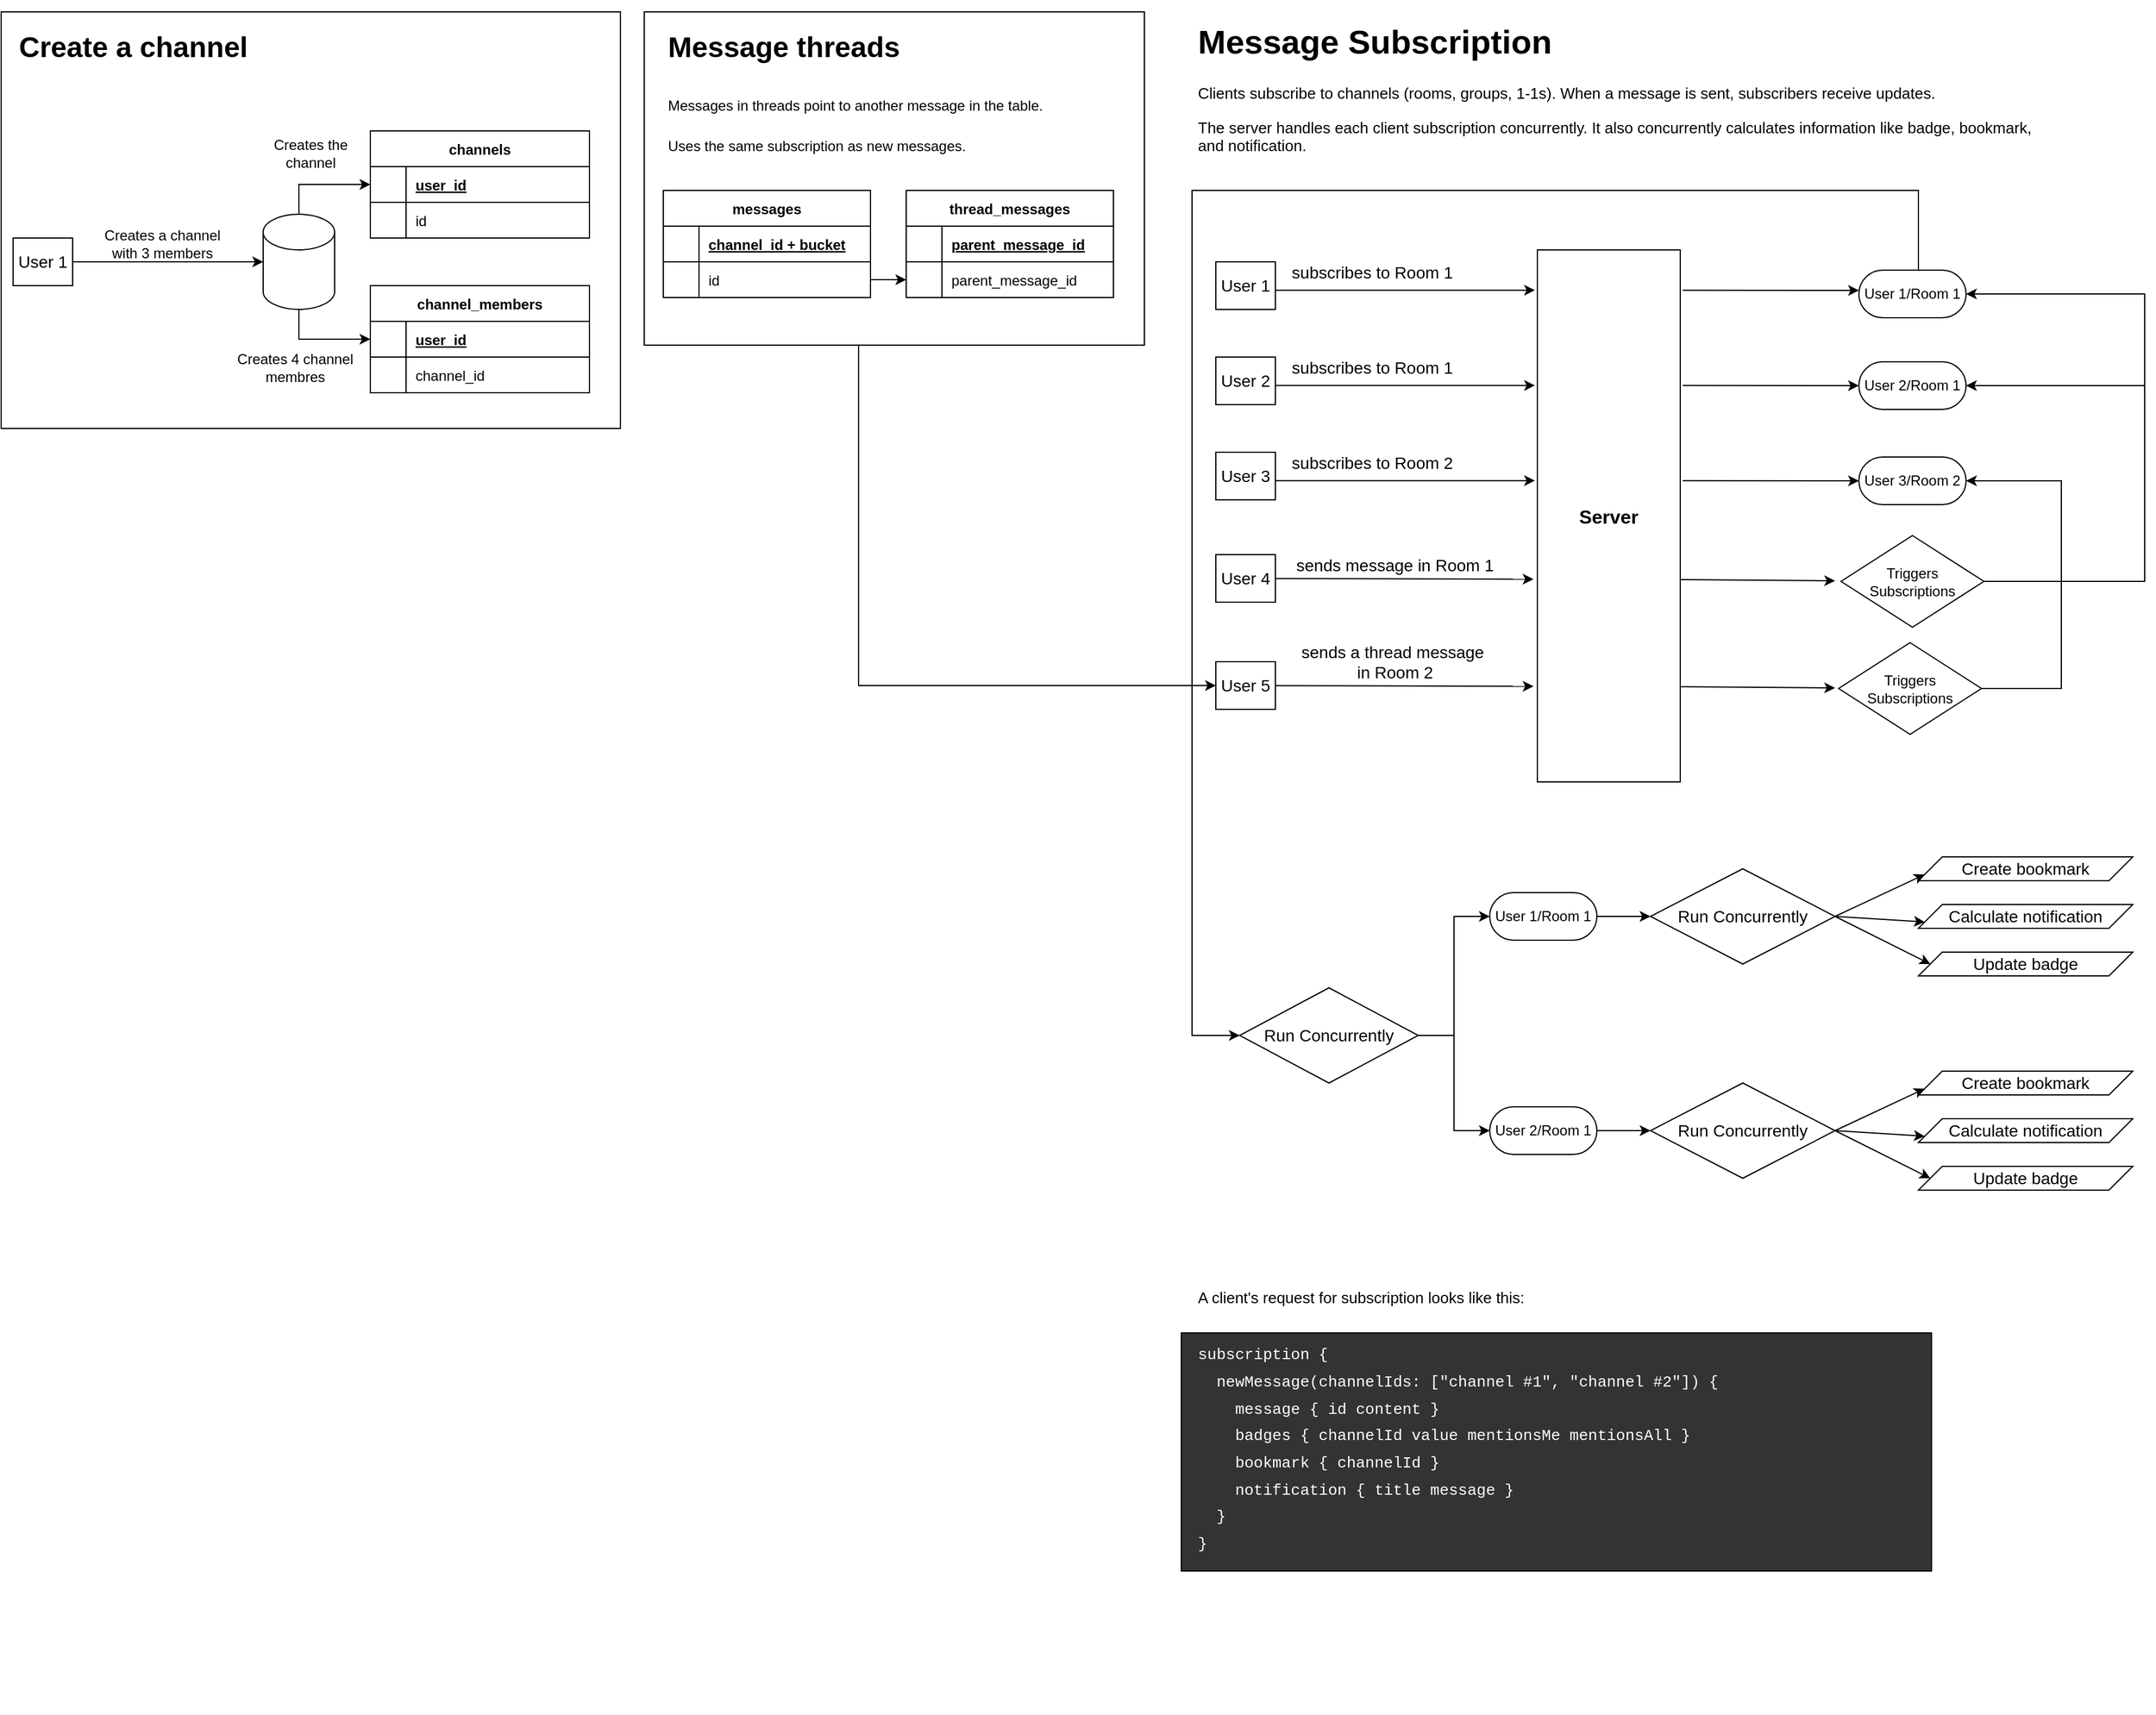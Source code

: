 <mxfile version="14.5.1" type="device"><diagram id="kgpKYQtTHZ0yAKxKKP6v" name="Page-1"><mxGraphModel dx="2646" dy="672" grid="1" gridSize="10" guides="1" tooltips="1" connect="1" arrows="1" fold="1" page="1" pageScale="1" pageWidth="850" pageHeight="1100" math="0" shadow="0"><root><mxCell id="0"/><mxCell id="1" parent="0"/><mxCell id="zxw-X28a9Q4p3G6cOeJy-10" value="" style="rounded=0;whiteSpace=wrap;html=1;fillColor=none;" vertex="1" parent="1"><mxGeometry x="-980" y="10" width="520" height="350" as="geometry"/></mxCell><mxCell id="08Y0YOnCNGVy-pqQsqJH-21" style="edgeStyle=orthogonalEdgeStyle;rounded=0;orthogonalLoop=1;jettySize=auto;html=1;entryX=0;entryY=0.5;entryDx=0;entryDy=0;" parent="1" source="08Y0YOnCNGVy-pqQsqJH-20" target="08Y0YOnCNGVy-pqQsqJH-18" edge="1"><mxGeometry relative="1" as="geometry"><Array as="points"><mxPoint x="-260" y="576"/></Array></mxGeometry></mxCell><mxCell id="08Y0YOnCNGVy-pqQsqJH-20" value="" style="rounded=0;whiteSpace=wrap;html=1;fillColor=none;" parent="1" vertex="1"><mxGeometry x="-440" y="10" width="420" height="280" as="geometry"/></mxCell><mxCell id="FobV05HcqF6CDb4__IpL-115" value="" style="rounded=0;whiteSpace=wrap;html=1;fontSize=14;fillColor=#333333;" parent="1" vertex="1"><mxGeometry x="11" y="1120" width="630" height="200" as="geometry"/></mxCell><mxCell id="FobV05HcqF6CDb4__IpL-54" style="edgeStyle=orthogonalEdgeStyle;rounded=0;orthogonalLoop=1;jettySize=auto;html=1;fontSize=14;entryX=0;entryY=0.5;entryDx=0;entryDy=0;" parent="1" source="3nuBFxr9cyL0pnOWT2aG-6" target="FobV05HcqF6CDb4__IpL-77" edge="1"><mxGeometry relative="1" as="geometry"><mxPoint x="100" y="870" as="targetPoint"/><Array as="points"><mxPoint x="630" y="160"/><mxPoint x="20" y="160"/><mxPoint x="20" y="870"/></Array></mxGeometry></mxCell><mxCell id="3nuBFxr9cyL0pnOWT2aG-6" value="User 1/Room 1" style="rounded=1;whiteSpace=wrap;html=1;arcSize=50;" parent="1" vertex="1"><mxGeometry x="580" y="227" width="90" height="40" as="geometry"/></mxCell><mxCell id="FobV05HcqF6CDb4__IpL-49" style="edgeStyle=orthogonalEdgeStyle;rounded=0;orthogonalLoop=1;jettySize=auto;html=1;fontSize=14;entryX=1;entryY=0.5;entryDx=0;entryDy=0;" parent="1" source="FobV05HcqF6CDb4__IpL-20" target="FobV05HcqF6CDb4__IpL-33" edge="1"><mxGeometry relative="1" as="geometry"><mxPoint x="808" y="357" as="targetPoint"/><Array as="points"><mxPoint x="820" y="488"/><mxPoint x="820" y="324"/></Array></mxGeometry></mxCell><mxCell id="08Y0YOnCNGVy-pqQsqJH-13" style="edgeStyle=orthogonalEdgeStyle;rounded=0;orthogonalLoop=1;jettySize=auto;html=1;entryX=1;entryY=0.5;entryDx=0;entryDy=0;" parent="1" source="FobV05HcqF6CDb4__IpL-20" target="3nuBFxr9cyL0pnOWT2aG-6" edge="1"><mxGeometry relative="1" as="geometry"><Array as="points"><mxPoint x="820" y="488"/><mxPoint x="820" y="247"/></Array></mxGeometry></mxCell><mxCell id="FobV05HcqF6CDb4__IpL-20" value="Triggers&lt;br&gt;Subscriptions" style="rhombus;whiteSpace=wrap;html=1;" parent="1" vertex="1"><mxGeometry x="565" y="450" width="120" height="77" as="geometry"/></mxCell><mxCell id="FobV05HcqF6CDb4__IpL-23" value="&lt;b style=&quot;font-size: 16px;&quot;&gt;Server&lt;/b&gt;" style="rounded=0;whiteSpace=wrap;html=1;fontSize=16;" parent="1" vertex="1"><mxGeometry x="310" y="210" width="120" height="447" as="geometry"/></mxCell><mxCell id="FobV05HcqF6CDb4__IpL-33" value="User 2/Room 1" style="rounded=1;whiteSpace=wrap;html=1;arcSize=50;" parent="1" vertex="1"><mxGeometry x="580" y="304" width="90" height="40" as="geometry"/></mxCell><mxCell id="FobV05HcqF6CDb4__IpL-34" style="edgeStyle=orthogonalEdgeStyle;rounded=0;orthogonalLoop=1;jettySize=auto;html=1;entryX=-0.017;entryY=0.101;entryDx=0;entryDy=0;entryPerimeter=0;fontSize=16;" parent="1" edge="1"><mxGeometry relative="1" as="geometry"><mxPoint x="307.96" y="323.865" as="targetPoint"/><Array as="points"><mxPoint x="248" y="324"/></Array><mxPoint x="80" y="323.9" as="sourcePoint"/></mxGeometry></mxCell><mxCell id="FobV05HcqF6CDb4__IpL-35" value="subscribes to Room 1" style="edgeLabel;html=1;align=center;verticalAlign=middle;resizable=0;points=[];fontSize=14;" parent="FobV05HcqF6CDb4__IpL-34" vertex="1" connectable="0"><mxGeometry x="-0.205" y="-1" relative="1" as="geometry"><mxPoint y="-16" as="offset"/></mxGeometry></mxCell><mxCell id="FobV05HcqF6CDb4__IpL-37" value="" style="endArrow=classic;html=1;fontSize=14;entryX=0;entryY=0.5;entryDx=0;entryDy=0;exitX=1.017;exitY=0.101;exitDx=0;exitDy=0;exitPerimeter=0;" parent="1" target="FobV05HcqF6CDb4__IpL-33" edge="1"><mxGeometry width="50" height="50" relative="1" as="geometry"><mxPoint x="432.04" y="323.865" as="sourcePoint"/><mxPoint x="480" y="374" as="targetPoint"/></mxGeometry></mxCell><mxCell id="FobV05HcqF6CDb4__IpL-38" value="User 3/Room 2" style="rounded=1;whiteSpace=wrap;html=1;arcSize=50;" parent="1" vertex="1"><mxGeometry x="580" y="384" width="90" height="40" as="geometry"/></mxCell><mxCell id="FobV05HcqF6CDb4__IpL-39" style="edgeStyle=orthogonalEdgeStyle;rounded=0;orthogonalLoop=1;jettySize=auto;html=1;entryX=-0.017;entryY=0.101;entryDx=0;entryDy=0;entryPerimeter=0;fontSize=16;" parent="1" edge="1"><mxGeometry relative="1" as="geometry"><mxPoint x="307.96" y="403.865" as="targetPoint"/><Array as="points"><mxPoint x="248" y="404"/></Array><mxPoint x="80" y="403.9" as="sourcePoint"/></mxGeometry></mxCell><mxCell id="FobV05HcqF6CDb4__IpL-40" value="subscribes to Room 2" style="edgeLabel;html=1;align=center;verticalAlign=middle;resizable=0;points=[];fontSize=14;" parent="FobV05HcqF6CDb4__IpL-39" vertex="1" connectable="0"><mxGeometry x="-0.205" y="-1" relative="1" as="geometry"><mxPoint y="-16" as="offset"/></mxGeometry></mxCell><mxCell id="FobV05HcqF6CDb4__IpL-42" value="" style="endArrow=classic;html=1;fontSize=14;entryX=0;entryY=0.5;entryDx=0;entryDy=0;exitX=1.017;exitY=0.101;exitDx=0;exitDy=0;exitPerimeter=0;" parent="1" target="FobV05HcqF6CDb4__IpL-38" edge="1"><mxGeometry width="50" height="50" relative="1" as="geometry"><mxPoint x="432.04" y="403.865" as="sourcePoint"/><mxPoint x="480" y="454" as="targetPoint"/></mxGeometry></mxCell><mxCell id="FobV05HcqF6CDb4__IpL-43" style="edgeStyle=orthogonalEdgeStyle;rounded=0;orthogonalLoop=1;jettySize=auto;html=1;entryX=-0.017;entryY=0.101;entryDx=0;entryDy=0;entryPerimeter=0;fontSize=16;" parent="1" edge="1"><mxGeometry relative="1" as="geometry"><mxPoint x="307.96" y="243.865" as="targetPoint"/><Array as="points"><mxPoint x="248" y="244"/></Array><mxPoint x="80" y="243.9" as="sourcePoint"/></mxGeometry></mxCell><mxCell id="FobV05HcqF6CDb4__IpL-44" value="subscribes to Room 1" style="edgeLabel;html=1;align=center;verticalAlign=middle;resizable=0;points=[];fontSize=14;" parent="FobV05HcqF6CDb4__IpL-43" vertex="1" connectable="0"><mxGeometry x="-0.205" y="-1" relative="1" as="geometry"><mxPoint y="-16" as="offset"/></mxGeometry></mxCell><mxCell id="FobV05HcqF6CDb4__IpL-45" value="" style="endArrow=classic;html=1;fontSize=14;entryX=0;entryY=0.5;entryDx=0;entryDy=0;exitX=1.017;exitY=0.101;exitDx=0;exitDy=0;exitPerimeter=0;" parent="1" edge="1"><mxGeometry width="50" height="50" relative="1" as="geometry"><mxPoint x="432.04" y="243.865" as="sourcePoint"/><mxPoint x="580" y="244" as="targetPoint"/></mxGeometry></mxCell><mxCell id="FobV05HcqF6CDb4__IpL-47" value="" style="endArrow=classic;html=1;fontSize=14;entryX=-0.027;entryY=0.941;entryDx=0;entryDy=0;entryPerimeter=0;" parent="1" source="FobV05HcqF6CDb4__IpL-61" edge="1"><mxGeometry width="50" height="50" relative="1" as="geometry"><mxPoint x="160" y="488" as="sourcePoint"/><mxPoint x="306.76" y="486.627" as="targetPoint"/></mxGeometry></mxCell><mxCell id="FobV05HcqF6CDb4__IpL-62" value="sends message in Room 1" style="edgeLabel;html=1;align=center;verticalAlign=middle;resizable=0;points=[];fontSize=14;" parent="FobV05HcqF6CDb4__IpL-47" vertex="1" connectable="0"><mxGeometry x="-0.661" relative="1" as="geometry"><mxPoint x="63" y="-11" as="offset"/></mxGeometry></mxCell><mxCell id="FobV05HcqF6CDb4__IpL-48" value="" style="endArrow=classic;html=1;fontSize=14;" parent="1" edge="1"><mxGeometry width="50" height="50" relative="1" as="geometry"><mxPoint x="430" y="487" as="sourcePoint"/><mxPoint x="560" y="488" as="targetPoint"/></mxGeometry></mxCell><mxCell id="FobV05HcqF6CDb4__IpL-101" style="edgeStyle=orthogonalEdgeStyle;rounded=0;orthogonalLoop=1;jettySize=auto;html=1;entryX=0;entryY=0.5;entryDx=0;entryDy=0;fontSize=14;" parent="1" source="FobV05HcqF6CDb4__IpL-52" target="FobV05HcqF6CDb4__IpL-97" edge="1"><mxGeometry relative="1" as="geometry"/></mxCell><mxCell id="FobV05HcqF6CDb4__IpL-52" value="User 1/Room 1" style="rounded=1;whiteSpace=wrap;html=1;arcSize=50;" parent="1" vertex="1"><mxGeometry x="270" y="750" width="90" height="40" as="geometry"/></mxCell><mxCell id="FobV05HcqF6CDb4__IpL-53" value="User 2/Room 1" style="rounded=1;whiteSpace=wrap;html=1;arcSize=50;" parent="1" vertex="1"><mxGeometry x="270" y="930" width="90" height="40" as="geometry"/></mxCell><mxCell id="FobV05HcqF6CDb4__IpL-58" value="User 1" style="rounded=0;whiteSpace=wrap;html=1;fontSize=14;" parent="1" vertex="1"><mxGeometry x="40" y="220" width="50" height="40" as="geometry"/></mxCell><mxCell id="FobV05HcqF6CDb4__IpL-59" value="User 2" style="rounded=0;whiteSpace=wrap;html=1;fontSize=14;" parent="1" vertex="1"><mxGeometry x="40" y="300" width="50" height="40" as="geometry"/></mxCell><mxCell id="FobV05HcqF6CDb4__IpL-60" value="User 3" style="rounded=0;whiteSpace=wrap;html=1;fontSize=14;" parent="1" vertex="1"><mxGeometry x="40" y="380" width="50" height="40" as="geometry"/></mxCell><mxCell id="FobV05HcqF6CDb4__IpL-61" value="User 4" style="rounded=0;whiteSpace=wrap;html=1;fontSize=14;" parent="1" vertex="1"><mxGeometry x="40" y="466" width="50" height="40" as="geometry"/></mxCell><mxCell id="FobV05HcqF6CDb4__IpL-79" style="edgeStyle=orthogonalEdgeStyle;rounded=0;orthogonalLoop=1;jettySize=auto;html=1;entryX=0;entryY=0.5;entryDx=0;entryDy=0;fontSize=14;" parent="1" source="FobV05HcqF6CDb4__IpL-77" target="FobV05HcqF6CDb4__IpL-53" edge="1"><mxGeometry relative="1" as="geometry"/></mxCell><mxCell id="FobV05HcqF6CDb4__IpL-80" style="edgeStyle=orthogonalEdgeStyle;rounded=0;orthogonalLoop=1;jettySize=auto;html=1;entryX=0;entryY=0.5;entryDx=0;entryDy=0;fontSize=14;" parent="1" source="FobV05HcqF6CDb4__IpL-77" target="FobV05HcqF6CDb4__IpL-52" edge="1"><mxGeometry relative="1" as="geometry"/></mxCell><mxCell id="FobV05HcqF6CDb4__IpL-77" value="Run Concurrently" style="rhombus;whiteSpace=wrap;html=1;fontSize=14;" parent="1" vertex="1"><mxGeometry x="60" y="830" width="150" height="80" as="geometry"/></mxCell><mxCell id="FobV05HcqF6CDb4__IpL-81" value="Create bookmark" style="shape=parallelogram;perimeter=parallelogramPerimeter;whiteSpace=wrap;html=1;fixedSize=1;fontSize=14;" parent="1" vertex="1"><mxGeometry x="630" y="720" width="180" height="20" as="geometry"/></mxCell><mxCell id="FobV05HcqF6CDb4__IpL-82" value="Calculate notification" style="shape=parallelogram;perimeter=parallelogramPerimeter;whiteSpace=wrap;html=1;fixedSize=1;fontSize=14;" parent="1" vertex="1"><mxGeometry x="630" y="760" width="180" height="20" as="geometry"/></mxCell><mxCell id="FobV05HcqF6CDb4__IpL-83" value="Update badge" style="shape=parallelogram;perimeter=parallelogramPerimeter;whiteSpace=wrap;html=1;fixedSize=1;fontSize=14;" parent="1" vertex="1"><mxGeometry x="630" y="800" width="180" height="20" as="geometry"/></mxCell><mxCell id="FobV05HcqF6CDb4__IpL-97" value="Run Concurrently" style="rhombus;whiteSpace=wrap;html=1;fontSize=14;" parent="1" vertex="1"><mxGeometry x="405" y="730" width="155" height="80" as="geometry"/></mxCell><mxCell id="FobV05HcqF6CDb4__IpL-98" value="" style="endArrow=classic;html=1;fontSize=14;entryX=0;entryY=0.75;entryDx=0;entryDy=0;exitX=1;exitY=0.5;exitDx=0;exitDy=0;" parent="1" source="FobV05HcqF6CDb4__IpL-97" target="FobV05HcqF6CDb4__IpL-81" edge="1"><mxGeometry width="50" height="50" relative="1" as="geometry"><mxPoint x="420" y="870" as="sourcePoint"/><mxPoint x="470" y="820" as="targetPoint"/></mxGeometry></mxCell><mxCell id="FobV05HcqF6CDb4__IpL-99" value="" style="endArrow=classic;html=1;fontSize=14;entryX=0;entryY=0.75;entryDx=0;entryDy=0;exitX=1;exitY=0.5;exitDx=0;exitDy=0;" parent="1" source="FobV05HcqF6CDb4__IpL-97" target="FobV05HcqF6CDb4__IpL-82" edge="1"><mxGeometry width="50" height="50" relative="1" as="geometry"><mxPoint x="550" y="830" as="sourcePoint"/><mxPoint x="600" y="780" as="targetPoint"/></mxGeometry></mxCell><mxCell id="FobV05HcqF6CDb4__IpL-100" value="" style="endArrow=classic;html=1;fontSize=14;entryX=0;entryY=0.5;entryDx=0;entryDy=0;exitX=1;exitY=0.5;exitDx=0;exitDy=0;" parent="1" source="FobV05HcqF6CDb4__IpL-97" target="FobV05HcqF6CDb4__IpL-83" edge="1"><mxGeometry width="50" height="50" relative="1" as="geometry"><mxPoint x="420" y="870" as="sourcePoint"/><mxPoint x="470" y="820" as="targetPoint"/></mxGeometry></mxCell><mxCell id="FobV05HcqF6CDb4__IpL-102" style="edgeStyle=orthogonalEdgeStyle;rounded=0;orthogonalLoop=1;jettySize=auto;html=1;entryX=0;entryY=0.5;entryDx=0;entryDy=0;fontSize=14;exitX=1;exitY=0.5;exitDx=0;exitDy=0;" parent="1" source="FobV05HcqF6CDb4__IpL-53" target="FobV05HcqF6CDb4__IpL-106" edge="1"><mxGeometry relative="1" as="geometry"><mxPoint x="380" y="950" as="sourcePoint"/></mxGeometry></mxCell><mxCell id="FobV05HcqF6CDb4__IpL-103" value="Create bookmark" style="shape=parallelogram;perimeter=parallelogramPerimeter;whiteSpace=wrap;html=1;fixedSize=1;fontSize=14;" parent="1" vertex="1"><mxGeometry x="630" y="900" width="180" height="20" as="geometry"/></mxCell><mxCell id="FobV05HcqF6CDb4__IpL-104" value="Calculate notification" style="shape=parallelogram;perimeter=parallelogramPerimeter;whiteSpace=wrap;html=1;fixedSize=1;fontSize=14;" parent="1" vertex="1"><mxGeometry x="630" y="940" width="180" height="20" as="geometry"/></mxCell><mxCell id="FobV05HcqF6CDb4__IpL-105" value="Update badge" style="shape=parallelogram;perimeter=parallelogramPerimeter;whiteSpace=wrap;html=1;fixedSize=1;fontSize=14;" parent="1" vertex="1"><mxGeometry x="630" y="980" width="180" height="20" as="geometry"/></mxCell><mxCell id="FobV05HcqF6CDb4__IpL-106" value="Run Concurrently" style="rhombus;whiteSpace=wrap;html=1;fontSize=14;" parent="1" vertex="1"><mxGeometry x="405" y="910" width="155" height="80" as="geometry"/></mxCell><mxCell id="FobV05HcqF6CDb4__IpL-107" value="" style="endArrow=classic;html=1;fontSize=14;entryX=0;entryY=0.75;entryDx=0;entryDy=0;exitX=1;exitY=0.5;exitDx=0;exitDy=0;" parent="1" source="FobV05HcqF6CDb4__IpL-106" target="FobV05HcqF6CDb4__IpL-103" edge="1"><mxGeometry width="50" height="50" relative="1" as="geometry"><mxPoint x="420" y="1050" as="sourcePoint"/><mxPoint x="470" y="1000" as="targetPoint"/></mxGeometry></mxCell><mxCell id="FobV05HcqF6CDb4__IpL-108" value="" style="endArrow=classic;html=1;fontSize=14;entryX=0;entryY=0.75;entryDx=0;entryDy=0;exitX=1;exitY=0.5;exitDx=0;exitDy=0;" parent="1" source="FobV05HcqF6CDb4__IpL-106" target="FobV05HcqF6CDb4__IpL-104" edge="1"><mxGeometry width="50" height="50" relative="1" as="geometry"><mxPoint x="550" y="1010" as="sourcePoint"/><mxPoint x="600" y="960" as="targetPoint"/></mxGeometry></mxCell><mxCell id="FobV05HcqF6CDb4__IpL-109" value="" style="endArrow=classic;html=1;fontSize=14;entryX=0;entryY=0.5;entryDx=0;entryDy=0;exitX=1;exitY=0.5;exitDx=0;exitDy=0;" parent="1" source="FobV05HcqF6CDb4__IpL-106" target="FobV05HcqF6CDb4__IpL-105" edge="1"><mxGeometry width="50" height="50" relative="1" as="geometry"><mxPoint x="420" y="1050" as="sourcePoint"/><mxPoint x="470" y="1000" as="targetPoint"/></mxGeometry></mxCell><mxCell id="FobV05HcqF6CDb4__IpL-110" value="&lt;p style=&quot;line-height: 90%&quot;&gt;&lt;/p&gt;&lt;h1&gt;Message Subscription&amp;nbsp;&lt;/h1&gt;&lt;p style=&quot;font-size: 13px&quot;&gt;&lt;font style=&quot;font-size: 13px&quot;&gt;Clients subscribe to channels (rooms, groups, 1-1s).&amp;nbsp;&lt;span&gt;When a message is sent, subscribers&lt;/span&gt;&lt;span&gt;&amp;nbsp;receive updates.&lt;/span&gt;&lt;/font&gt;&lt;/p&gt;&lt;p style=&quot;font-size: 13px&quot;&gt;&lt;font style=&quot;font-size: 13px&quot;&gt;The server handles each client subscription concurrently. It also concurrently calculates information like badge, bookmark, and notification.&lt;/font&gt;&lt;/p&gt;&lt;p&gt;&lt;/p&gt;" style="text;html=1;strokeColor=none;fillColor=none;spacing=5;spacingTop=-20;whiteSpace=wrap;overflow=hidden;rounded=0;fontSize=14;" parent="1" vertex="1"><mxGeometry x="20" y="10" width="730" height="130" as="geometry"/></mxCell><mxCell id="FobV05HcqF6CDb4__IpL-112" value="&lt;p style=&quot;line-height: 0%&quot;&gt;&lt;/p&gt;&lt;h1 style=&quot;line-height: 100% ; font-size: 13px&quot;&gt;&lt;font style=&quot;font-size: 13px ; font-weight: normal&quot;&gt;A client's request for subscription looks like this:&lt;/font&gt;&lt;/h1&gt;&lt;div&gt;&lt;font style=&quot;font-size: 13px ; font-weight: normal&quot;&gt;&lt;br&gt;&lt;/font&gt;&lt;/div&gt;&lt;h1 style=&quot;line-height: 100% ; font-size: 13px&quot;&gt;&lt;font style=&quot;font-size: 13px ; font-weight: normal&quot; face=&quot;Courier New&quot; color=&quot;#ffffff&quot;&gt;subscription {&lt;/font&gt;&lt;/h1&gt;&lt;h1 style=&quot;line-height: 100% ; font-size: 13px&quot;&gt;&lt;font style=&quot;font-size: 13px ; font-weight: normal&quot; face=&quot;Courier New&quot; color=&quot;#ffffff&quot;&gt;&amp;nbsp; newMessage(channelIds: [&quot;channel #1&quot;, &quot;channel #2&quot;]) {&lt;/font&gt;&lt;/h1&gt;&lt;h1 style=&quot;line-height: 100% ; font-size: 13px&quot;&gt;&lt;font style=&quot;font-size: 13px ; font-weight: normal&quot; face=&quot;Courier New&quot; color=&quot;#ffffff&quot;&gt;&amp;nbsp; &amp;nbsp; message { id content }&lt;/font&gt;&lt;/h1&gt;&lt;h1 style=&quot;line-height: 100% ; font-size: 13px&quot;&gt;&lt;font style=&quot;font-size: 13px ; font-weight: normal&quot; face=&quot;Courier New&quot; color=&quot;#ffffff&quot;&gt;&amp;nbsp; &amp;nbsp; badges { channelId value mentionsMe mentionsAll }&lt;/font&gt;&lt;/h1&gt;&lt;h1 style=&quot;line-height: 100% ; font-size: 13px&quot;&gt;&lt;font style=&quot;font-size: 13px ; font-weight: normal&quot; face=&quot;Courier New&quot; color=&quot;#ffffff&quot;&gt;&amp;nbsp; &amp;nbsp; bookmark { channelId }&lt;/font&gt;&lt;/h1&gt;&lt;h1 style=&quot;line-height: 100% ; font-size: 13px&quot;&gt;&lt;font style=&quot;font-size: 13px ; font-weight: normal&quot; face=&quot;Courier New&quot; color=&quot;#ffffff&quot;&gt;&amp;nbsp; &amp;nbsp; notification { title message }&lt;/font&gt;&lt;/h1&gt;&lt;h1 style=&quot;line-height: 100% ; font-size: 13px&quot;&gt;&lt;font style=&quot;font-size: 13px ; font-weight: normal&quot; face=&quot;Courier New&quot; color=&quot;#ffffff&quot;&gt;&amp;nbsp; }&lt;/font&gt;&lt;/h1&gt;&lt;h1 style=&quot;line-height: 100% ; font-size: 13px&quot;&gt;&lt;font style=&quot;font-size: 13px ; font-weight: normal&quot; face=&quot;Courier New&quot; color=&quot;#ffffff&quot;&gt;}&lt;/font&gt;&lt;/h1&gt;&lt;div style=&quot;font-size: 13px&quot;&gt;&lt;br&gt;&lt;/div&gt;&lt;p&gt;&lt;/p&gt;" style="text;html=1;strokeColor=none;fillColor=none;spacing=5;spacingTop=-20;whiteSpace=wrap;overflow=hidden;rounded=0;fontSize=14;" parent="1" vertex="1"><mxGeometry x="20" y="1080" width="740" height="360" as="geometry"/></mxCell><mxCell id="08Y0YOnCNGVy-pqQsqJH-1" value="messages" style="shape=table;startSize=30;container=1;collapsible=1;childLayout=tableLayout;fixedRows=1;rowLines=0;fontStyle=1;align=center;resizeLast=1;" parent="1" vertex="1"><mxGeometry x="-424" y="160" width="174" height="90" as="geometry"><mxRectangle x="70" y="50" width="90" height="30" as="alternateBounds"/></mxGeometry></mxCell><mxCell id="08Y0YOnCNGVy-pqQsqJH-2" value="" style="shape=partialRectangle;collapsible=0;dropTarget=0;pointerEvents=0;fillColor=none;points=[[0,0.5],[1,0.5]];portConstraint=eastwest;top=0;left=0;right=0;bottom=1;" parent="08Y0YOnCNGVy-pqQsqJH-1" vertex="1"><mxGeometry y="30" width="174" height="30" as="geometry"/></mxCell><mxCell id="08Y0YOnCNGVy-pqQsqJH-3" value="" style="shape=partialRectangle;overflow=hidden;connectable=0;fillColor=none;top=0;left=0;bottom=0;right=0;fontStyle=1;" parent="08Y0YOnCNGVy-pqQsqJH-2" vertex="1"><mxGeometry width="30" height="30" as="geometry"/></mxCell><mxCell id="08Y0YOnCNGVy-pqQsqJH-4" value="channel_id + bucket" style="shape=partialRectangle;overflow=hidden;connectable=0;fillColor=none;top=0;left=0;bottom=0;right=0;align=left;spacingLeft=6;fontStyle=5;" parent="08Y0YOnCNGVy-pqQsqJH-2" vertex="1"><mxGeometry x="30" width="144" height="30" as="geometry"/></mxCell><mxCell id="08Y0YOnCNGVy-pqQsqJH-5" value="" style="shape=partialRectangle;collapsible=0;dropTarget=0;pointerEvents=0;fillColor=none;points=[[0,0.5],[1,0.5]];portConstraint=eastwest;top=0;left=0;right=0;bottom=0;" parent="08Y0YOnCNGVy-pqQsqJH-1" vertex="1"><mxGeometry y="60" width="174" height="30" as="geometry"/></mxCell><mxCell id="08Y0YOnCNGVy-pqQsqJH-6" value="" style="shape=partialRectangle;overflow=hidden;connectable=0;fillColor=none;top=0;left=0;bottom=0;right=0;" parent="08Y0YOnCNGVy-pqQsqJH-5" vertex="1"><mxGeometry width="30" height="30" as="geometry"/></mxCell><mxCell id="08Y0YOnCNGVy-pqQsqJH-7" value="id" style="shape=partialRectangle;overflow=hidden;connectable=0;fillColor=none;top=0;left=0;bottom=0;right=0;align=left;spacingLeft=6;" parent="08Y0YOnCNGVy-pqQsqJH-5" vertex="1"><mxGeometry x="30" width="144" height="30" as="geometry"/></mxCell><mxCell id="08Y0YOnCNGVy-pqQsqJH-12" value="&lt;h1&gt;&lt;span&gt;Message threads&lt;/span&gt;&lt;/h1&gt;&lt;h1&gt;&lt;span style=&quot;font-size: 12px ; font-weight: normal&quot;&gt;Messages in threads point to another message in the table.&lt;/span&gt;&lt;br&gt;&lt;/h1&gt;&lt;div&gt;Uses the same subscription as new messages.&lt;/div&gt;" style="text;html=1;strokeColor=none;fillColor=none;spacing=5;spacingTop=-20;whiteSpace=wrap;overflow=hidden;rounded=0;" parent="1" vertex="1"><mxGeometry x="-425" y="20" width="351" height="110" as="geometry"/></mxCell><mxCell id="08Y0YOnCNGVy-pqQsqJH-19" style="edgeStyle=orthogonalEdgeStyle;rounded=0;orthogonalLoop=1;jettySize=auto;html=1;entryX=1;entryY=0.5;entryDx=0;entryDy=0;" parent="1" source="08Y0YOnCNGVy-pqQsqJH-14" target="FobV05HcqF6CDb4__IpL-38" edge="1"><mxGeometry relative="1" as="geometry"><Array as="points"><mxPoint x="750" y="579"/><mxPoint x="750" y="404"/></Array></mxGeometry></mxCell><mxCell id="08Y0YOnCNGVy-pqQsqJH-14" value="Triggers&lt;br&gt;Subscriptions" style="rhombus;whiteSpace=wrap;html=1;" parent="1" vertex="1"><mxGeometry x="563" y="540" width="120" height="77" as="geometry"/></mxCell><mxCell id="08Y0YOnCNGVy-pqQsqJH-15" value="" style="endArrow=classic;html=1;fontSize=14;entryX=-0.027;entryY=0.941;entryDx=0;entryDy=0;entryPerimeter=0;" parent="1" source="08Y0YOnCNGVy-pqQsqJH-18" edge="1"><mxGeometry width="50" height="50" relative="1" as="geometry"><mxPoint x="160" y="578" as="sourcePoint"/><mxPoint x="306.76" y="576.627" as="targetPoint"/></mxGeometry></mxCell><mxCell id="08Y0YOnCNGVy-pqQsqJH-16" value="sends a thread message&amp;nbsp;&lt;br&gt;in Room 2" style="edgeLabel;html=1;align=center;verticalAlign=middle;resizable=0;points=[];fontSize=14;" parent="08Y0YOnCNGVy-pqQsqJH-15" vertex="1" connectable="0"><mxGeometry x="-0.661" relative="1" as="geometry"><mxPoint x="63" y="-20" as="offset"/></mxGeometry></mxCell><mxCell id="08Y0YOnCNGVy-pqQsqJH-17" value="" style="endArrow=classic;html=1;fontSize=14;" parent="1" edge="1"><mxGeometry width="50" height="50" relative="1" as="geometry"><mxPoint x="430" y="577" as="sourcePoint"/><mxPoint x="560" y="578" as="targetPoint"/></mxGeometry></mxCell><mxCell id="08Y0YOnCNGVy-pqQsqJH-18" value="User 5" style="rounded=0;whiteSpace=wrap;html=1;fontSize=14;" parent="1" vertex="1"><mxGeometry x="40" y="556" width="50" height="40" as="geometry"/></mxCell><mxCell id="Nzm-vNCyW69MDgCYoFLC-15" value="channels" style="shape=table;startSize=30;container=1;collapsible=1;childLayout=tableLayout;fixedRows=1;rowLines=0;fontStyle=1;align=center;resizeLast=1;" parent="1" vertex="1"><mxGeometry x="-670" y="110" width="184" height="90" as="geometry"><mxRectangle x="70" y="50" width="90" height="30" as="alternateBounds"/></mxGeometry></mxCell><mxCell id="Nzm-vNCyW69MDgCYoFLC-16" value="" style="shape=partialRectangle;collapsible=0;dropTarget=0;pointerEvents=0;fillColor=none;points=[[0,0.5],[1,0.5]];portConstraint=eastwest;top=0;left=0;right=0;bottom=1;" parent="Nzm-vNCyW69MDgCYoFLC-15" vertex="1"><mxGeometry y="30" width="184" height="30" as="geometry"/></mxCell><mxCell id="Nzm-vNCyW69MDgCYoFLC-17" value="" style="shape=partialRectangle;overflow=hidden;connectable=0;fillColor=none;top=0;left=0;bottom=0;right=0;fontStyle=1;" parent="Nzm-vNCyW69MDgCYoFLC-16" vertex="1"><mxGeometry width="30" height="30" as="geometry"/></mxCell><mxCell id="Nzm-vNCyW69MDgCYoFLC-18" value="user_id" style="shape=partialRectangle;overflow=hidden;connectable=0;fillColor=none;top=0;left=0;bottom=0;right=0;align=left;spacingLeft=6;fontStyle=5;" parent="Nzm-vNCyW69MDgCYoFLC-16" vertex="1"><mxGeometry x="30" width="154" height="30" as="geometry"/></mxCell><mxCell id="Nzm-vNCyW69MDgCYoFLC-19" value="" style="shape=partialRectangle;collapsible=0;dropTarget=0;pointerEvents=0;fillColor=none;points=[[0,0.5],[1,0.5]];portConstraint=eastwest;top=0;left=0;right=0;bottom=0;" parent="Nzm-vNCyW69MDgCYoFLC-15" vertex="1"><mxGeometry y="60" width="184" height="30" as="geometry"/></mxCell><mxCell id="Nzm-vNCyW69MDgCYoFLC-20" value="" style="shape=partialRectangle;overflow=hidden;connectable=0;fillColor=none;top=0;left=0;bottom=0;right=0;" parent="Nzm-vNCyW69MDgCYoFLC-19" vertex="1"><mxGeometry width="30" height="30" as="geometry"/></mxCell><mxCell id="Nzm-vNCyW69MDgCYoFLC-21" value="id" style="shape=partialRectangle;overflow=hidden;connectable=0;fillColor=none;top=0;left=0;bottom=0;right=0;align=left;spacingLeft=6;" parent="Nzm-vNCyW69MDgCYoFLC-19" vertex="1"><mxGeometry x="30" width="154" height="30" as="geometry"/></mxCell><mxCell id="Nzm-vNCyW69MDgCYoFLC-26" value="&lt;h1&gt;&lt;span&gt;Create a channel&lt;/span&gt;&lt;/h1&gt;" style="text;html=1;strokeColor=none;fillColor=none;spacing=5;spacingTop=-20;whiteSpace=wrap;overflow=hidden;rounded=0;" parent="1" vertex="1"><mxGeometry x="-970" y="20" width="490" height="50" as="geometry"/></mxCell><mxCell id="Nzm-vNCyW69MDgCYoFLC-31" style="edgeStyle=orthogonalEdgeStyle;rounded=0;orthogonalLoop=1;jettySize=auto;html=1;entryX=0;entryY=0.5;entryDx=0;entryDy=0;entryPerimeter=0;" parent="1" source="Nzm-vNCyW69MDgCYoFLC-28" target="Nzm-vNCyW69MDgCYoFLC-30" edge="1"><mxGeometry relative="1" as="geometry"/></mxCell><mxCell id="Nzm-vNCyW69MDgCYoFLC-28" value="User 1" style="rounded=0;whiteSpace=wrap;html=1;fontSize=14;" parent="1" vertex="1"><mxGeometry x="-970" y="200" width="50" height="40" as="geometry"/></mxCell><mxCell id="zxw-X28a9Q4p3G6cOeJy-22" style="edgeStyle=orthogonalEdgeStyle;rounded=0;orthogonalLoop=1;jettySize=auto;html=1;entryX=0;entryY=0.5;entryDx=0;entryDy=0;" edge="1" parent="1" source="Nzm-vNCyW69MDgCYoFLC-30" target="Nzm-vNCyW69MDgCYoFLC-16"><mxGeometry relative="1" as="geometry"/></mxCell><mxCell id="zxw-X28a9Q4p3G6cOeJy-23" style="edgeStyle=orthogonalEdgeStyle;rounded=0;orthogonalLoop=1;jettySize=auto;html=1;entryX=0;entryY=0.5;entryDx=0;entryDy=0;" edge="1" parent="1" source="Nzm-vNCyW69MDgCYoFLC-30" target="zxw-X28a9Q4p3G6cOeJy-14"><mxGeometry relative="1" as="geometry"/></mxCell><mxCell id="Nzm-vNCyW69MDgCYoFLC-30" value="" style="shape=cylinder3;whiteSpace=wrap;html=1;boundedLbl=1;backgroundOutline=1;size=15;" parent="1" vertex="1"><mxGeometry x="-760" y="180" width="60" height="80" as="geometry"/></mxCell><mxCell id="Nzm-vNCyW69MDgCYoFLC-32" value="Creates a channel&lt;br&gt;with 3 members" style="text;html=1;align=center;verticalAlign=middle;resizable=0;points=[];autosize=1;strokeColor=none;" parent="1" vertex="1"><mxGeometry x="-900" y="190" width="110" height="30" as="geometry"/></mxCell><mxCell id="zxw-X28a9Q4p3G6cOeJy-1" value="thread_messages" style="shape=table;startSize=30;container=1;collapsible=1;childLayout=tableLayout;fixedRows=1;rowLines=0;fontStyle=1;align=center;resizeLast=1;" vertex="1" parent="1"><mxGeometry x="-220" y="160" width="174" height="90" as="geometry"><mxRectangle x="70" y="50" width="90" height="30" as="alternateBounds"/></mxGeometry></mxCell><mxCell id="zxw-X28a9Q4p3G6cOeJy-2" value="" style="shape=partialRectangle;collapsible=0;dropTarget=0;pointerEvents=0;fillColor=none;points=[[0,0.5],[1,0.5]];portConstraint=eastwest;top=0;left=0;right=0;bottom=1;" vertex="1" parent="zxw-X28a9Q4p3G6cOeJy-1"><mxGeometry y="30" width="174" height="30" as="geometry"/></mxCell><mxCell id="zxw-X28a9Q4p3G6cOeJy-3" value="" style="shape=partialRectangle;overflow=hidden;connectable=0;fillColor=none;top=0;left=0;bottom=0;right=0;fontStyle=1;" vertex="1" parent="zxw-X28a9Q4p3G6cOeJy-2"><mxGeometry width="30" height="30" as="geometry"/></mxCell><mxCell id="zxw-X28a9Q4p3G6cOeJy-4" value="parent_message_id" style="shape=partialRectangle;overflow=hidden;connectable=0;fillColor=none;top=0;left=0;bottom=0;right=0;align=left;spacingLeft=6;fontStyle=5;" vertex="1" parent="zxw-X28a9Q4p3G6cOeJy-2"><mxGeometry x="30" width="144" height="30" as="geometry"/></mxCell><mxCell id="zxw-X28a9Q4p3G6cOeJy-5" value="" style="shape=partialRectangle;collapsible=0;dropTarget=0;pointerEvents=0;fillColor=none;points=[[0,0.5],[1,0.5]];portConstraint=eastwest;top=0;left=0;right=0;bottom=0;" vertex="1" parent="zxw-X28a9Q4p3G6cOeJy-1"><mxGeometry y="60" width="174" height="30" as="geometry"/></mxCell><mxCell id="zxw-X28a9Q4p3G6cOeJy-6" value="" style="shape=partialRectangle;overflow=hidden;connectable=0;fillColor=none;top=0;left=0;bottom=0;right=0;" vertex="1" parent="zxw-X28a9Q4p3G6cOeJy-5"><mxGeometry width="30" height="30" as="geometry"/></mxCell><mxCell id="zxw-X28a9Q4p3G6cOeJy-7" value="parent_message_id" style="shape=partialRectangle;overflow=hidden;connectable=0;fillColor=none;top=0;left=0;bottom=0;right=0;align=left;spacingLeft=6;" vertex="1" parent="zxw-X28a9Q4p3G6cOeJy-5"><mxGeometry x="30" width="144" height="30" as="geometry"/></mxCell><mxCell id="zxw-X28a9Q4p3G6cOeJy-8" value="" style="endArrow=classic;html=1;exitX=1;exitY=0.5;exitDx=0;exitDy=0;entryX=0;entryY=0.5;entryDx=0;entryDy=0;" edge="1" parent="1" source="08Y0YOnCNGVy-pqQsqJH-5" target="zxw-X28a9Q4p3G6cOeJy-5"><mxGeometry width="50" height="50" relative="1" as="geometry"><mxPoint x="-250" y="370" as="sourcePoint"/><mxPoint x="-200" y="320" as="targetPoint"/></mxGeometry></mxCell><mxCell id="zxw-X28a9Q4p3G6cOeJy-12" value="Creates the channel" style="text;html=1;strokeColor=none;fillColor=none;align=center;verticalAlign=middle;whiteSpace=wrap;rounded=0;" vertex="1" parent="1"><mxGeometry x="-760" y="119" width="80" height="20" as="geometry"/></mxCell><mxCell id="zxw-X28a9Q4p3G6cOeJy-13" value="channel_members" style="shape=table;startSize=30;container=1;collapsible=1;childLayout=tableLayout;fixedRows=1;rowLines=0;fontStyle=1;align=center;resizeLast=1;" vertex="1" parent="1"><mxGeometry x="-670" y="240" width="184" height="90" as="geometry"><mxRectangle x="70" y="50" width="90" height="30" as="alternateBounds"/></mxGeometry></mxCell><mxCell id="zxw-X28a9Q4p3G6cOeJy-14" value="" style="shape=partialRectangle;collapsible=0;dropTarget=0;pointerEvents=0;fillColor=none;points=[[0,0.5],[1,0.5]];portConstraint=eastwest;top=0;left=0;right=0;bottom=1;" vertex="1" parent="zxw-X28a9Q4p3G6cOeJy-13"><mxGeometry y="30" width="184" height="30" as="geometry"/></mxCell><mxCell id="zxw-X28a9Q4p3G6cOeJy-15" value="" style="shape=partialRectangle;overflow=hidden;connectable=0;fillColor=none;top=0;left=0;bottom=0;right=0;fontStyle=1;" vertex="1" parent="zxw-X28a9Q4p3G6cOeJy-14"><mxGeometry width="30" height="30" as="geometry"/></mxCell><mxCell id="zxw-X28a9Q4p3G6cOeJy-16" value="user_id" style="shape=partialRectangle;overflow=hidden;connectable=0;fillColor=none;top=0;left=0;bottom=0;right=0;align=left;spacingLeft=6;fontStyle=5;" vertex="1" parent="zxw-X28a9Q4p3G6cOeJy-14"><mxGeometry x="30" width="154" height="30" as="geometry"/></mxCell><mxCell id="zxw-X28a9Q4p3G6cOeJy-17" value="" style="shape=partialRectangle;collapsible=0;dropTarget=0;pointerEvents=0;fillColor=none;points=[[0,0.5],[1,0.5]];portConstraint=eastwest;top=0;left=0;right=0;bottom=0;" vertex="1" parent="zxw-X28a9Q4p3G6cOeJy-13"><mxGeometry y="60" width="184" height="30" as="geometry"/></mxCell><mxCell id="zxw-X28a9Q4p3G6cOeJy-18" value="" style="shape=partialRectangle;overflow=hidden;connectable=0;fillColor=none;top=0;left=0;bottom=0;right=0;" vertex="1" parent="zxw-X28a9Q4p3G6cOeJy-17"><mxGeometry width="30" height="30" as="geometry"/></mxCell><mxCell id="zxw-X28a9Q4p3G6cOeJy-19" value="channel_id" style="shape=partialRectangle;overflow=hidden;connectable=0;fillColor=none;top=0;left=0;bottom=0;right=0;align=left;spacingLeft=6;" vertex="1" parent="zxw-X28a9Q4p3G6cOeJy-17"><mxGeometry x="30" width="154" height="30" as="geometry"/></mxCell><mxCell id="zxw-X28a9Q4p3G6cOeJy-26" value="Creates 4 channel membres" style="text;html=1;strokeColor=none;fillColor=none;align=center;verticalAlign=middle;whiteSpace=wrap;rounded=0;" vertex="1" parent="1"><mxGeometry x="-788" y="299" width="110" height="20" as="geometry"/></mxCell></root></mxGraphModel></diagram></mxfile>